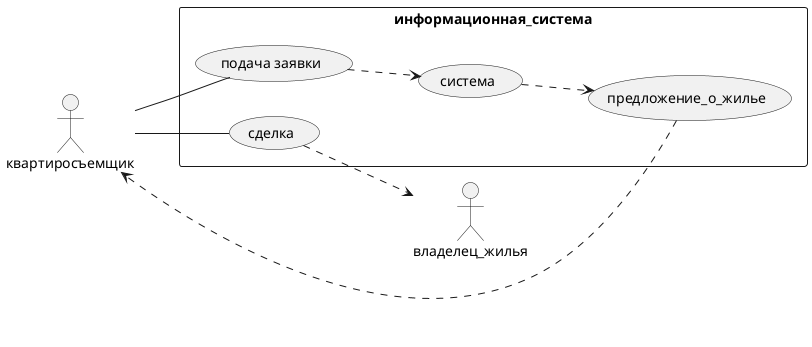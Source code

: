 @startuml
left to right direction
actor владелец_жилья
actor квартиросъемщик
rectangle информационная_система {
  квартиросъемщик--(подача заявки)
  (подача заявки) ..>(система)
  (система) ..> (предложение_о_жилье)
  (предложение_о_жилье) ..> (квартиросъемщик)
  (квартиросъемщик) -- (сделка)
  (сделка) ..> (владелец_жилья)
}
@enduml 

class владелец_жилья {
+фио
+пол
+номер телефона
}


class квартиросъемщик {
+фио
+пол
+номер телефона
+паспортные данные

}


class заявка {
+количество комнат
+метро
+адрес
+цена
+жилплощадь
+общая площадь
+этаж
+расположение метро
+цена
+наличе мебели
} 
class сделка {
+фио_владелеца_жилья
+пол_владелеца_жилья
+номер телефона_владелеца_жилья
+паспортные данные_владелеца_жилья
+фио_квартиросъемщика
+пол_квартиросъемщика
+номер телефона_квартиросъемщика
+паспортные данные_квартиросъемщика

}
квартиросъемщик ..>заявка
заявка ..> владелец_жилья
квартиросъемщик -- сделка
сделка -- владелец_жилья